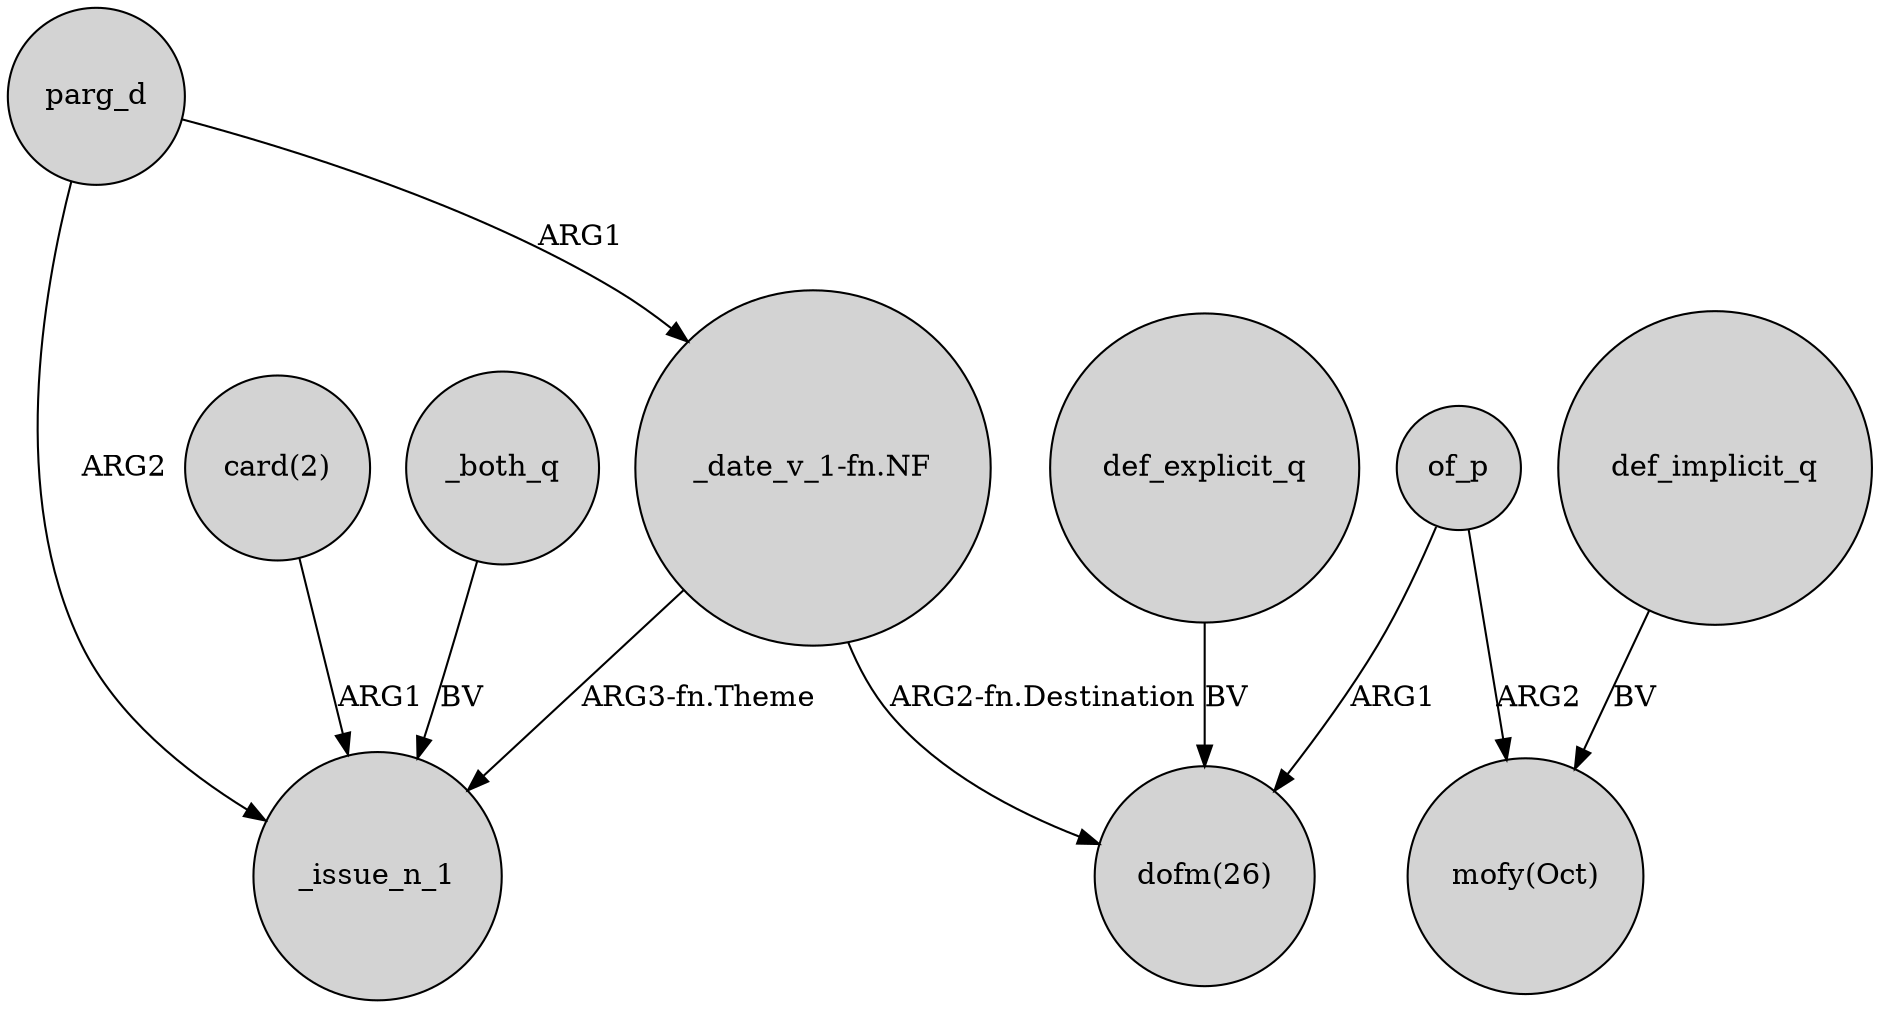 digraph {
	node [shape=circle style=filled]
	parg_d -> "_date_v_1-fn.NF" [label=ARG1]
	parg_d -> _issue_n_1 [label=ARG2]
	"_date_v_1-fn.NF" -> _issue_n_1 [label="ARG3-fn.Theme"]
	of_p -> "mofy(Oct)" [label=ARG2]
	"_date_v_1-fn.NF" -> "dofm(26)" [label="ARG2-fn.Destination"]
	def_implicit_q -> "mofy(Oct)" [label=BV]
	"card(2)" -> _issue_n_1 [label=ARG1]
	_both_q -> _issue_n_1 [label=BV]
	of_p -> "dofm(26)" [label=ARG1]
	def_explicit_q -> "dofm(26)" [label=BV]
}
